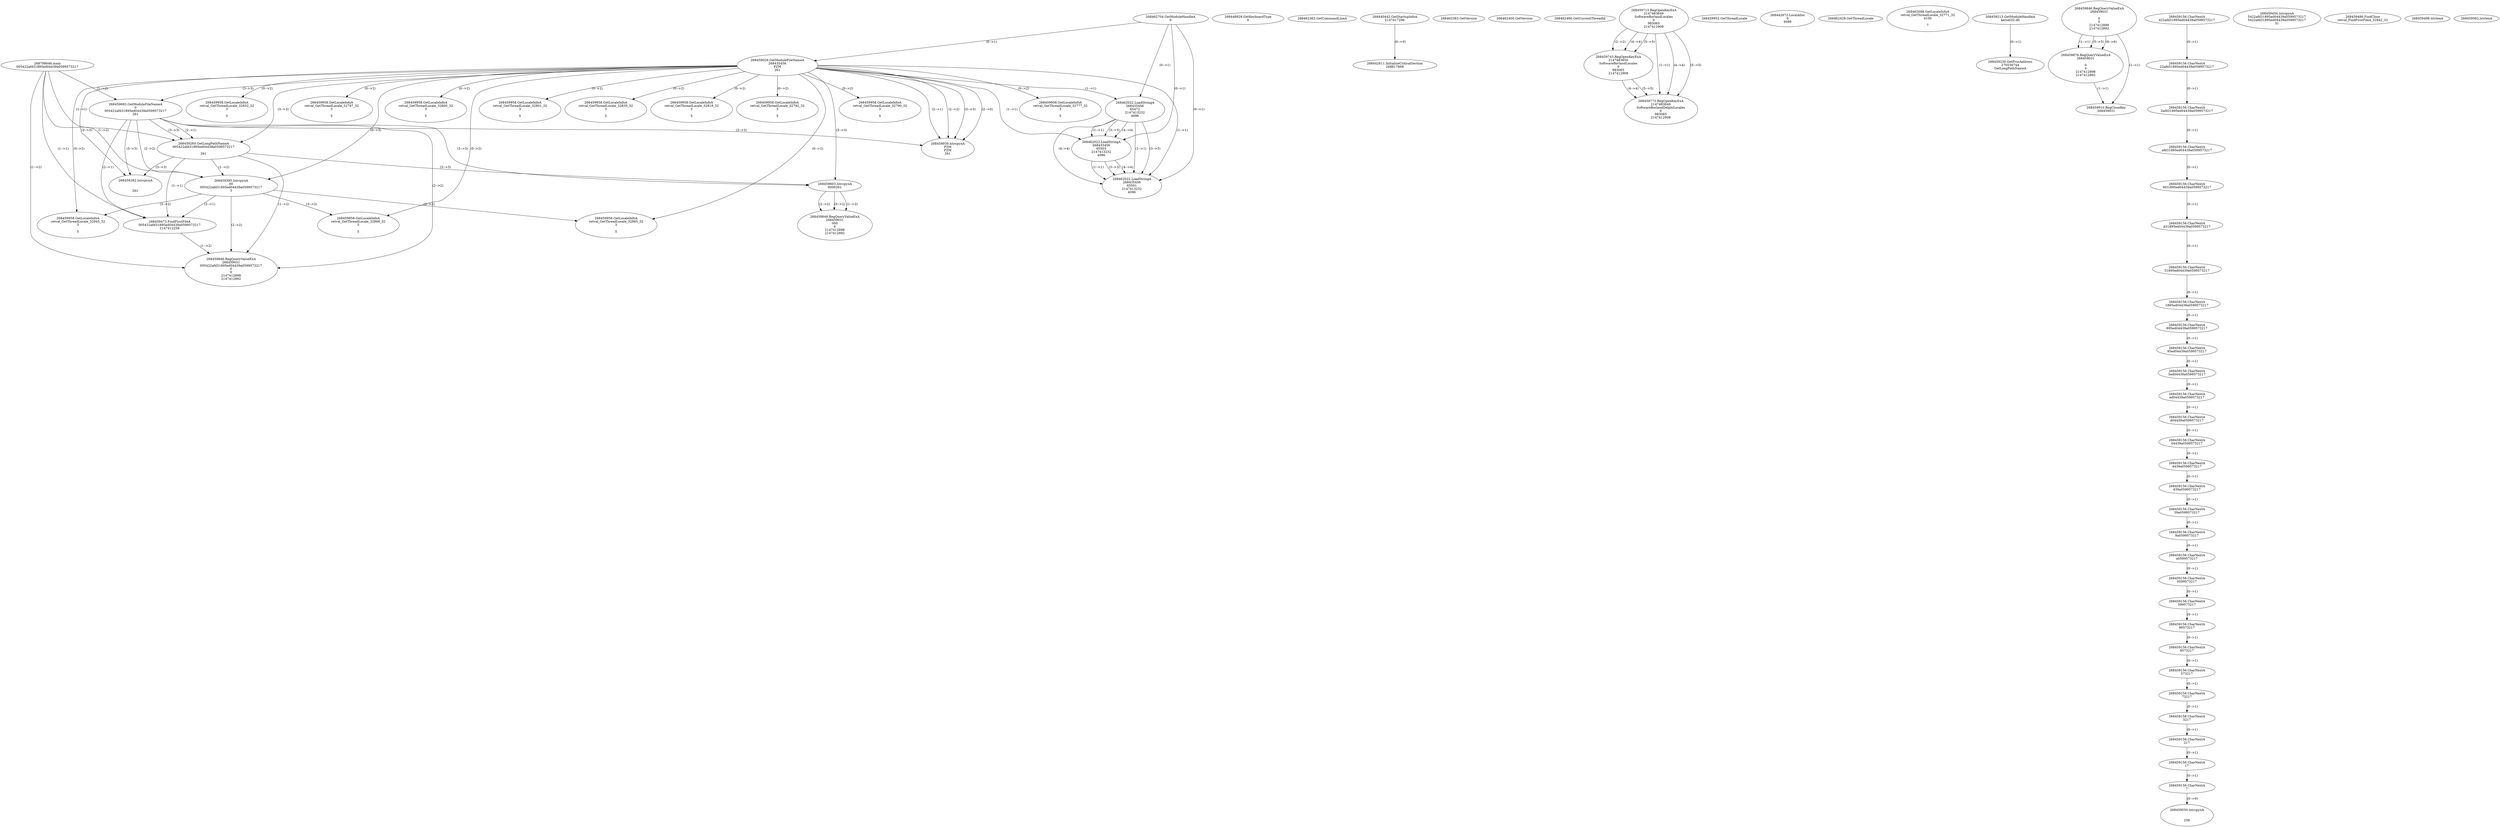 // Global SCDG with merge call
digraph {
	0 [label="268798648.main
005422afd31895ed04439a0599573217"]
	1 [label="268462704.GetModuleHandleA
0"]
	2 [label="268448929.GetKeyboardType
0"]
	3 [label="268462363.GetCommandLineA
"]
	4 [label="268440442.GetStartupInfoA
2147417296"]
	5 [label="268462383.GetVersion
"]
	6 [label="268462400.GetVersion
"]
	7 [label="268462460.GetCurrentThreadId
"]
	8 [label="268459026.GetModuleFileNameA
268435456
PZM
261"]
	1 -> 8 [label="(0-->1)"]
	9 [label="268459683.GetModuleFileNameA
0
005422afd31895ed04439a0599573217
261"]
	0 -> 9 [label="(1-->2)"]
	8 -> 9 [label="(3-->3)"]
	10 [label="268459713.RegOpenKeyExA
2147483649
Software\Borland\Locales
0
983065
2147412908"]
	11 [label="268459743.RegOpenKeyExA
2147483650
Software\Borland\Locales
0
983065
2147412908"]
	10 -> 11 [label="(2-->2)"]
	10 -> 11 [label="(4-->4)"]
	10 -> 11 [label="(5-->5)"]
	12 [label="268459773.RegOpenKeyExA
2147483649
Software\Borland\Delphi\Locales
0
983065
2147412908"]
	10 -> 12 [label="(1-->1)"]
	10 -> 12 [label="(4-->4)"]
	11 -> 12 [label="(4-->4)"]
	10 -> 12 [label="(5-->5)"]
	11 -> 12 [label="(5-->5)"]
	13 [label="268459939.lstrcpynA
PZM
PZM
261"]
	8 -> 13 [label="(2-->1)"]
	8 -> 13 [label="(2-->2)"]
	8 -> 13 [label="(3-->3)"]
	9 -> 13 [label="(3-->3)"]
	8 -> 13 [label="(2-->0)"]
	14 [label="268459952.GetThreadLocale
"]
	15 [label="268459958.GetLocaleInfoA
retval_GetThreadLocale_32777_32
3

5"]
	8 -> 15 [label="(0-->2)"]
	16 [label="268462022.LoadStringA
268435456
65472
2147413232
4096"]
	1 -> 16 [label="(0-->1)"]
	8 -> 16 [label="(1-->1)"]
	17 [label="268442611.InitializeCriticalSection
268817868"]
	4 -> 17 [label="(0-->0)"]
	18 [label="268442672.LocalAlloc
0
4088"]
	19 [label="268462428.GetThreadLocale
"]
	20 [label="268462098.GetLocaleInfoA
retval_GetThreadLocale_32771_32
4100

7"]
	21 [label="268459213.GetModuleHandleA
kernel32.dll"]
	22 [label="268459230.GetProcAddress
270536744
GetLongPathNameA"]
	21 -> 22 [label="(0-->1)"]
	23 [label="268459260.GetLongPathNameA
005422afd31895ed04439a0599573217

261"]
	0 -> 23 [label="(1-->1)"]
	9 -> 23 [label="(2-->1)"]
	8 -> 23 [label="(3-->3)"]
	9 -> 23 [label="(3-->3)"]
	24 [label="268459282.lstrcpynA


261"]
	8 -> 24 [label="(3-->3)"]
	9 -> 24 [label="(3-->3)"]
	23 -> 24 [label="(3-->3)"]
	25 [label="268459846.RegQueryValueExA
268459031

0
0
2147412898
2147412892"]
	26 [label="268459876.RegQueryValueExA
268459031

0
0
2147412898
2147412892"]
	25 -> 26 [label="(1-->1)"]
	25 -> 26 [label="(5-->5)"]
	25 -> 26 [label="(6-->6)"]
	27 [label="268459910.RegCloseKey
268459031"]
	25 -> 27 [label="(1-->1)"]
	26 -> 27 [label="(1-->1)"]
	28 [label="268459958.GetLocaleInfoA
retval_GetThreadLocale_32832_32
3

5"]
	8 -> 28 [label="(0-->2)"]
	29 [label="268462022.LoadStringA
268435456
65503
2147413232
4096"]
	1 -> 29 [label="(0-->1)"]
	8 -> 29 [label="(1-->1)"]
	16 -> 29 [label="(1-->1)"]
	16 -> 29 [label="(3-->3)"]
	16 -> 29 [label="(4-->4)"]
	30 [label="268459958.GetLocaleInfoA
retval_GetThreadLocale_32797_32
3

5"]
	8 -> 30 [label="(0-->2)"]
	31 [label="268462022.LoadStringA
268435456
65501
2147413232
4096"]
	1 -> 31 [label="(0-->1)"]
	8 -> 31 [label="(1-->1)"]
	16 -> 31 [label="(1-->1)"]
	29 -> 31 [label="(1-->1)"]
	16 -> 31 [label="(3-->3)"]
	29 -> 31 [label="(3-->3)"]
	16 -> 31 [label="(4-->4)"]
	29 -> 31 [label="(4-->4)"]
	32 [label="268459395.lstrcpynA
00
005422afd31895ed04439a0599573217
3"]
	0 -> 32 [label="(1-->2)"]
	9 -> 32 [label="(2-->2)"]
	23 -> 32 [label="(1-->2)"]
	8 -> 32 [label="(0-->3)"]
	33 [label="268459156.CharNextA
422afd31895ed04439a0599573217"]
	34 [label="268459156.CharNextA
22afd31895ed04439a0599573217"]
	33 -> 34 [label="(0-->1)"]
	35 [label="268459156.CharNextA
2afd31895ed04439a0599573217"]
	34 -> 35 [label="(0-->1)"]
	36 [label="268459156.CharNextA
afd31895ed04439a0599573217"]
	35 -> 36 [label="(0-->1)"]
	37 [label="268459156.CharNextA
fd31895ed04439a0599573217"]
	36 -> 37 [label="(0-->1)"]
	38 [label="268459156.CharNextA
d31895ed04439a0599573217"]
	37 -> 38 [label="(0-->1)"]
	39 [label="268459156.CharNextA
31895ed04439a0599573217"]
	38 -> 39 [label="(0-->1)"]
	40 [label="268459156.CharNextA
1895ed04439a0599573217"]
	39 -> 40 [label="(0-->1)"]
	41 [label="268459156.CharNextA
895ed04439a0599573217"]
	40 -> 41 [label="(0-->1)"]
	42 [label="268459156.CharNextA
95ed04439a0599573217"]
	41 -> 42 [label="(0-->1)"]
	43 [label="268459156.CharNextA
5ed04439a0599573217"]
	42 -> 43 [label="(0-->1)"]
	44 [label="268459156.CharNextA
ed04439a0599573217"]
	43 -> 44 [label="(0-->1)"]
	45 [label="268459156.CharNextA
d04439a0599573217"]
	44 -> 45 [label="(0-->1)"]
	46 [label="268459156.CharNextA
04439a0599573217"]
	45 -> 46 [label="(0-->1)"]
	47 [label="268459156.CharNextA
4439a0599573217"]
	46 -> 47 [label="(0-->1)"]
	48 [label="268459156.CharNextA
439a0599573217"]
	47 -> 48 [label="(0-->1)"]
	49 [label="268459156.CharNextA
39a0599573217"]
	48 -> 49 [label="(0-->1)"]
	50 [label="268459156.CharNextA
9a0599573217"]
	49 -> 50 [label="(0-->1)"]
	51 [label="268459156.CharNextA
a0599573217"]
	50 -> 51 [label="(0-->1)"]
	52 [label="268459156.CharNextA
0599573217"]
	51 -> 52 [label="(0-->1)"]
	53 [label="268459156.CharNextA
599573217"]
	52 -> 53 [label="(0-->1)"]
	54 [label="268459156.CharNextA
99573217"]
	53 -> 54 [label="(0-->1)"]
	55 [label="268459156.CharNextA
9573217"]
	54 -> 55 [label="(0-->1)"]
	56 [label="268459156.CharNextA
573217"]
	55 -> 56 [label="(0-->1)"]
	57 [label="268459156.CharNextA
73217"]
	56 -> 57 [label="(0-->1)"]
	58 [label="268459156.CharNextA
3217"]
	57 -> 58 [label="(0-->1)"]
	59 [label="268459156.CharNextA
217"]
	58 -> 59 [label="(0-->1)"]
	60 [label="268459156.CharNextA
17"]
	59 -> 60 [label="(0-->1)"]
	61 [label="268459156.CharNextA
7"]
	60 -> 61 [label="(0-->1)"]
	62 [label="268459454.lstrcpynA
5422afd31895ed04439a0599573217
5422afd31895ed04439a0599573217
31"]
	63 [label="268459473.FindFirstFileA
005422afd31895ed04439a0599573217
2147412258"]
	0 -> 63 [label="(1-->1)"]
	9 -> 63 [label="(2-->1)"]
	23 -> 63 [label="(1-->1)"]
	32 -> 63 [label="(2-->1)"]
	64 [label="268459846.RegQueryValueExA
268459031
005422afd31895ed04439a0599573217
0
0
2147412898
2147412892"]
	0 -> 64 [label="(1-->2)"]
	9 -> 64 [label="(2-->2)"]
	23 -> 64 [label="(1-->2)"]
	32 -> 64 [label="(2-->2)"]
	63 -> 64 [label="(1-->2)"]
	65 [label="268459958.GetLocaleInfoA
retval_GetThreadLocale_32945_32
3

5"]
	8 -> 65 [label="(0-->2)"]
	32 -> 65 [label="(3-->2)"]
	66 [label="268459958.GetLocaleInfoA
retval_GetThreadLocale_32800_32
3

5"]
	8 -> 66 [label="(0-->2)"]
	67 [label="268459958.GetLocaleInfoA
retval_GetThreadLocale_32801_32
3

5"]
	8 -> 67 [label="(0-->2)"]
	68 [label="268459958.GetLocaleInfoA
retval_GetThreadLocale_32835_32
3

5"]
	8 -> 68 [label="(0-->2)"]
	69 [label="268459958.GetLocaleInfoA
retval_GetThreadLocale_32819_32
3

5"]
	8 -> 69 [label="(0-->2)"]
	70 [label="268459958.GetLocaleInfoA
retval_GetThreadLocale_32792_32
3

5"]
	8 -> 70 [label="(0-->2)"]
	71 [label="268459486.FindClose
retval_FindFirstFileA_32842_32"]
	72 [label="268459498.lstrlenA
"]
	73 [label="268459550.lstrcpynA


258"]
	61 -> 73 [label="(0-->0)"]
	74 [label="268459562.lstrlenA
"]
	75 [label="268459603.lstrcpynA
00\
00\
261"]
	8 -> 75 [label="(3-->3)"]
	9 -> 75 [label="(3-->3)"]
	23 -> 75 [label="(3-->3)"]
	76 [label="268459846.RegQueryValueExA
268459031
00\
0
0
2147412898
2147412892"]
	75 -> 76 [label="(1-->2)"]
	75 -> 76 [label="(2-->2)"]
	75 -> 76 [label="(0-->2)"]
	77 [label="268459958.GetLocaleInfoA
retval_GetThreadLocale_32868_32
3

5"]
	8 -> 77 [label="(0-->2)"]
	32 -> 77 [label="(3-->2)"]
	78 [label="268459958.GetLocaleInfoA
retval_GetThreadLocale_32790_32
3

5"]
	8 -> 78 [label="(0-->2)"]
	79 [label="268459958.GetLocaleInfoA
retval_GetThreadLocale_32865_32
3

5"]
	8 -> 79 [label="(0-->2)"]
	32 -> 79 [label="(3-->2)"]
}

